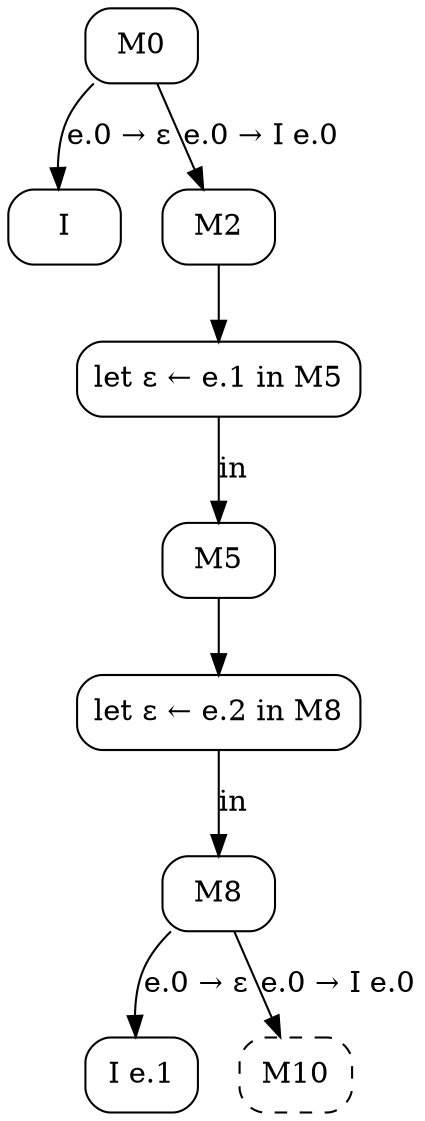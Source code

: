 digraph {
  node [shape=box, style=rounded];

  M0;
  M1 [label="I"];
  M0 -> M1 [label="e.0 → ε"];
  M2;
  M0 -> M2 [label="e.0 → I e.0"];
  M3 [label="let ε ← e.1 in M5"];
  M2 -> M3;
  M5;
  M3 -> M5 [label="in"];
  M6 [label="let ε ← e.2 in M8"];
  M5 -> M6;
  M8;
  M6 -> M8 [label="in"];
  M9 [label="I e.1"]
  M8 -> M9 [label="e.0 → ε"];
  M10 [style="rounded,dashed"];
  M8 -> M10 [label="e.0 → I e.0"];
}
